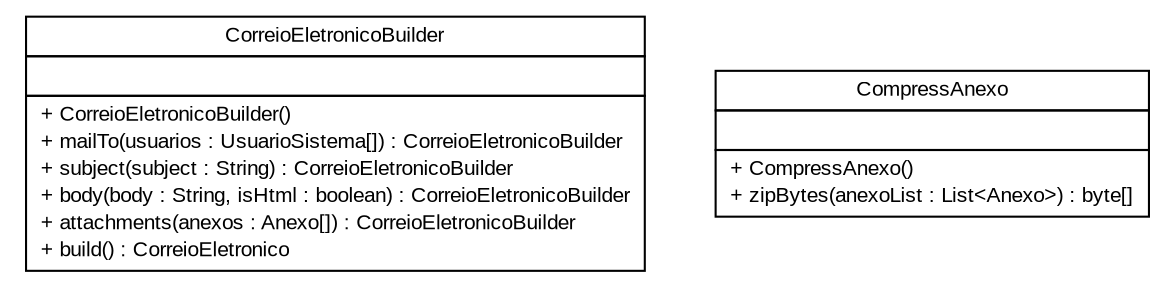 #!/usr/local/bin/dot
#
# Class diagram 
# Generated by UMLGraph version R5_6 (http://www.umlgraph.org/)
#

digraph G {
	edge [fontname="arial",fontsize=10,labelfontname="arial",labelfontsize=10];
	node [fontname="arial",fontsize=10,shape=plaintext];
	nodesep=0.25;
	ranksep=0.5;
	// br.gov.to.sefaz.seg.business.mail.builder.CorreioEletronicoBuilder
	c115076 [label=<<table title="br.gov.to.sefaz.seg.business.mail.builder.CorreioEletronicoBuilder" border="0" cellborder="1" cellspacing="0" cellpadding="2" port="p" href="./CorreioEletronicoBuilder.html">
		<tr><td><table border="0" cellspacing="0" cellpadding="1">
<tr><td align="center" balign="center"> CorreioEletronicoBuilder </td></tr>
		</table></td></tr>
		<tr><td><table border="0" cellspacing="0" cellpadding="1">
<tr><td align="left" balign="left">  </td></tr>
		</table></td></tr>
		<tr><td><table border="0" cellspacing="0" cellpadding="1">
<tr><td align="left" balign="left"> + CorreioEletronicoBuilder() </td></tr>
<tr><td align="left" balign="left"> + mailTo(usuarios : UsuarioSistema[]) : CorreioEletronicoBuilder </td></tr>
<tr><td align="left" balign="left"> + subject(subject : String) : CorreioEletronicoBuilder </td></tr>
<tr><td align="left" balign="left"> + body(body : String, isHtml : boolean) : CorreioEletronicoBuilder </td></tr>
<tr><td align="left" balign="left"> + attachments(anexos : Anexo[]) : CorreioEletronicoBuilder </td></tr>
<tr><td align="left" balign="left"> + build() : CorreioEletronico </td></tr>
		</table></td></tr>
		</table>>, URL="./CorreioEletronicoBuilder.html", fontname="arial", fontcolor="black", fontsize=10.0];
	// br.gov.to.sefaz.seg.business.mail.builder.CompressAnexo
	c115077 [label=<<table title="br.gov.to.sefaz.seg.business.mail.builder.CompressAnexo" border="0" cellborder="1" cellspacing="0" cellpadding="2" port="p" href="./CompressAnexo.html">
		<tr><td><table border="0" cellspacing="0" cellpadding="1">
<tr><td align="center" balign="center"> CompressAnexo </td></tr>
		</table></td></tr>
		<tr><td><table border="0" cellspacing="0" cellpadding="1">
<tr><td align="left" balign="left">  </td></tr>
		</table></td></tr>
		<tr><td><table border="0" cellspacing="0" cellpadding="1">
<tr><td align="left" balign="left"> + CompressAnexo() </td></tr>
<tr><td align="left" balign="left"> + zipBytes(anexoList : List&lt;Anexo&gt;) : byte[] </td></tr>
		</table></td></tr>
		</table>>, URL="./CompressAnexo.html", fontname="arial", fontcolor="black", fontsize=10.0];
}

